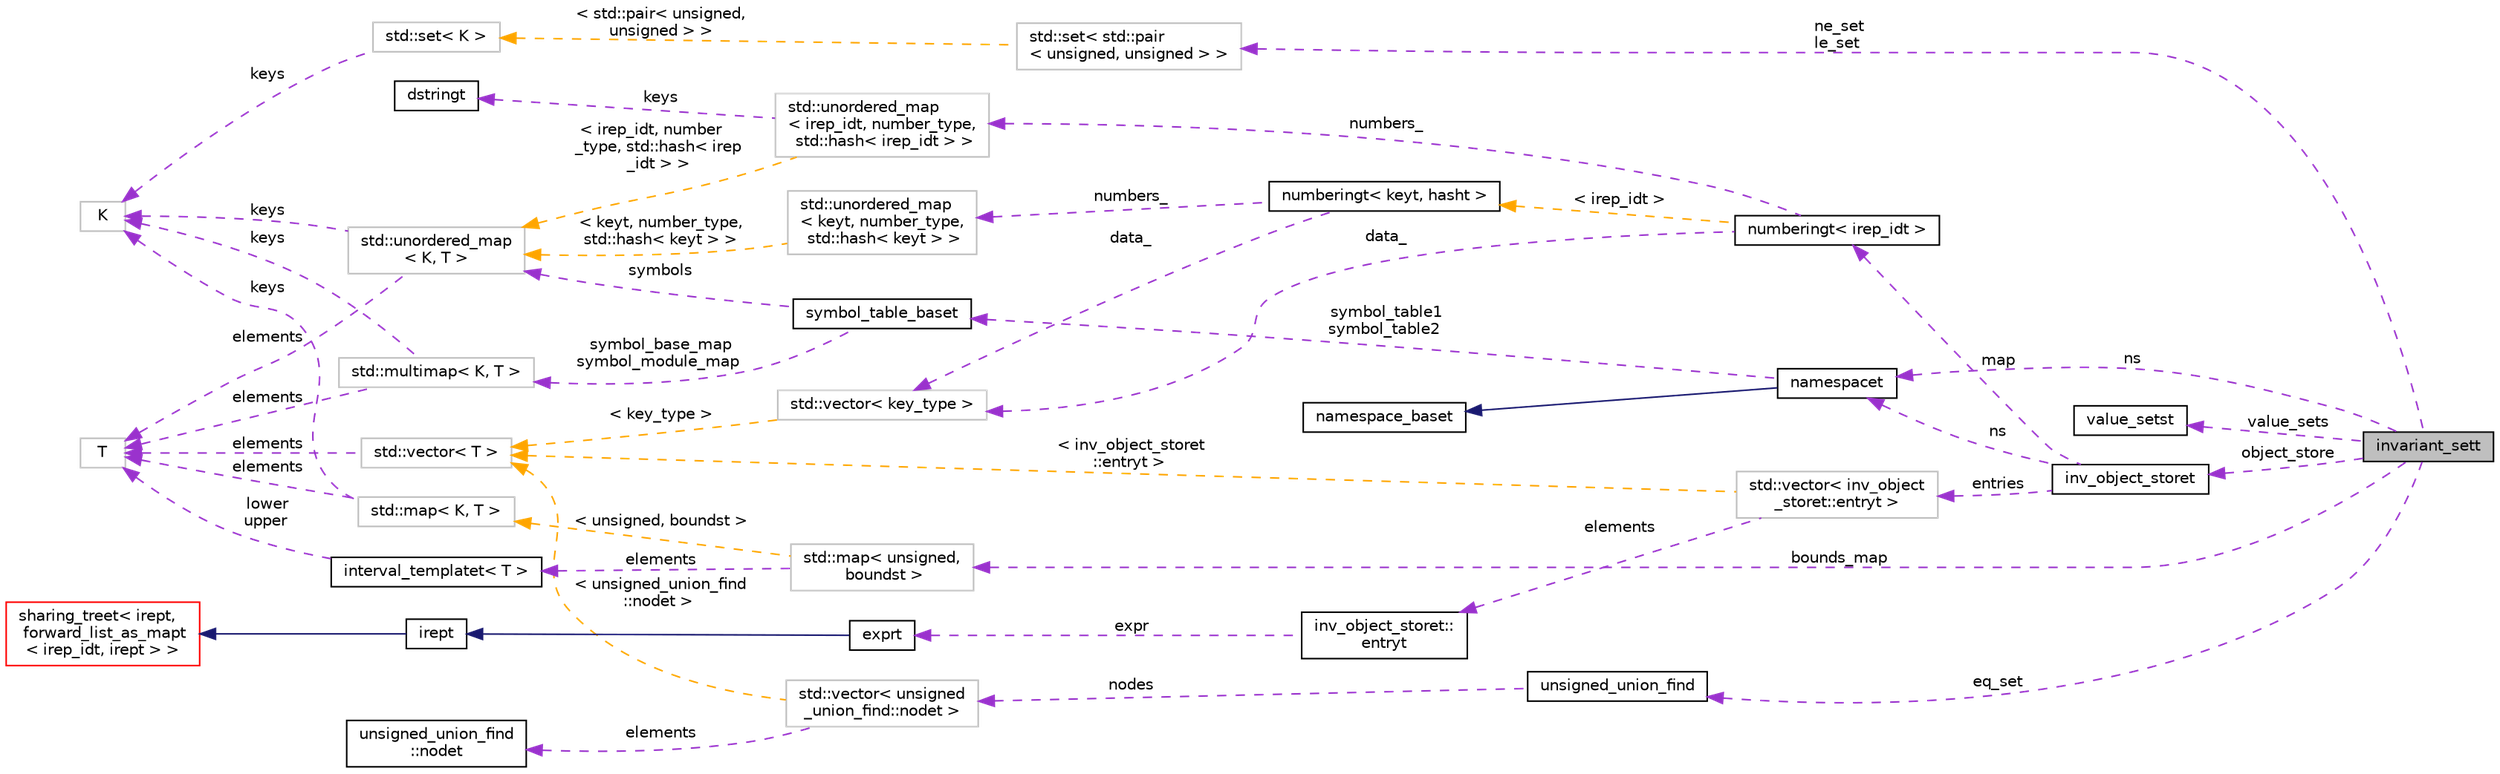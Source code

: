 digraph "invariant_sett"
{
 // LATEX_PDF_SIZE
  bgcolor="transparent";
  edge [fontname="Helvetica",fontsize="10",labelfontname="Helvetica",labelfontsize="10"];
  node [fontname="Helvetica",fontsize="10",shape=record];
  rankdir="LR";
  Node1 [label="invariant_sett",height=0.2,width=0.4,color="black", fillcolor="grey75", style="filled", fontcolor="black",tooltip=" "];
  Node2 -> Node1 [dir="back",color="darkorchid3",fontsize="10",style="dashed",label=" object_store" ,fontname="Helvetica"];
  Node2 [label="inv_object_storet",height=0.2,width=0.4,color="black",URL="$classinv__object__storet.html",tooltip=" "];
  Node3 -> Node2 [dir="back",color="darkorchid3",fontsize="10",style="dashed",label=" ns" ,fontname="Helvetica"];
  Node3 [label="namespacet",height=0.2,width=0.4,color="black",URL="$classnamespacet.html",tooltip="A namespacet is essentially one or two symbol tables bound together, to allow for symbol lookups in t..."];
  Node4 -> Node3 [dir="back",color="midnightblue",fontsize="10",style="solid",fontname="Helvetica"];
  Node4 [label="namespace_baset",height=0.2,width=0.4,color="black",URL="$classnamespace__baset.html",tooltip="Basic interface for a namespace."];
  Node5 -> Node3 [dir="back",color="darkorchid3",fontsize="10",style="dashed",label=" symbol_table1\nsymbol_table2" ,fontname="Helvetica"];
  Node5 [label="symbol_table_baset",height=0.2,width=0.4,color="black",URL="$classsymbol__table__baset.html",tooltip="The symbol table base class interface."];
  Node6 -> Node5 [dir="back",color="darkorchid3",fontsize="10",style="dashed",label=" symbol_base_map\nsymbol_module_map" ,fontname="Helvetica"];
  Node6 [label="std::multimap\< K, T \>",height=0.2,width=0.4,color="grey75",tooltip="STL class."];
  Node7 -> Node6 [dir="back",color="darkorchid3",fontsize="10",style="dashed",label=" keys" ,fontname="Helvetica"];
  Node7 [label="K",height=0.2,width=0.4,color="grey75",tooltip=" "];
  Node8 -> Node6 [dir="back",color="darkorchid3",fontsize="10",style="dashed",label=" elements" ,fontname="Helvetica"];
  Node8 [label="T",height=0.2,width=0.4,color="grey75",tooltip=" "];
  Node9 -> Node5 [dir="back",color="darkorchid3",fontsize="10",style="dashed",label=" symbols" ,fontname="Helvetica"];
  Node9 [label="std::unordered_map\l\< K, T \>",height=0.2,width=0.4,color="grey75",tooltip="STL class."];
  Node7 -> Node9 [dir="back",color="darkorchid3",fontsize="10",style="dashed",label=" keys" ,fontname="Helvetica"];
  Node8 -> Node9 [dir="back",color="darkorchid3",fontsize="10",style="dashed",label=" elements" ,fontname="Helvetica"];
  Node10 -> Node2 [dir="back",color="darkorchid3",fontsize="10",style="dashed",label=" map" ,fontname="Helvetica"];
  Node10 [label="numberingt\< irep_idt \>",height=0.2,width=0.4,color="black",URL="$classnumberingt.html",tooltip=" "];
  Node11 -> Node10 [dir="back",color="darkorchid3",fontsize="10",style="dashed",label=" numbers_" ,fontname="Helvetica"];
  Node11 [label="std::unordered_map\l\< irep_idt, number_type,\l std::hash\< irep_idt \> \>",height=0.2,width=0.4,color="grey75",tooltip=" "];
  Node12 -> Node11 [dir="back",color="darkorchid3",fontsize="10",style="dashed",label=" keys" ,fontname="Helvetica"];
  Node12 [label="dstringt",height=0.2,width=0.4,color="black",URL="$classdstringt.html",tooltip="dstringt has one field, an unsigned integer no which is an index into a static table of strings."];
  Node9 -> Node11 [dir="back",color="orange",fontsize="10",style="dashed",label=" \< irep_idt, number\l_type, std::hash\< irep\l_idt \> \>" ,fontname="Helvetica"];
  Node13 -> Node10 [dir="back",color="darkorchid3",fontsize="10",style="dashed",label=" data_" ,fontname="Helvetica"];
  Node13 [label="std::vector\< key_type \>",height=0.2,width=0.4,color="grey75",tooltip=" "];
  Node14 -> Node13 [dir="back",color="orange",fontsize="10",style="dashed",label=" \< key_type \>" ,fontname="Helvetica"];
  Node14 [label="std::vector\< T \>",height=0.2,width=0.4,color="grey75",tooltip="STL class."];
  Node8 -> Node14 [dir="back",color="darkorchid3",fontsize="10",style="dashed",label=" elements" ,fontname="Helvetica"];
  Node15 -> Node10 [dir="back",color="orange",fontsize="10",style="dashed",label=" \< irep_idt \>" ,fontname="Helvetica"];
  Node15 [label="numberingt\< keyt, hasht \>",height=0.2,width=0.4,color="black",URL="$classnumberingt.html",tooltip=" "];
  Node16 -> Node15 [dir="back",color="darkorchid3",fontsize="10",style="dashed",label=" numbers_" ,fontname="Helvetica"];
  Node16 [label="std::unordered_map\l\< keyt, number_type,\l std::hash\< keyt \> \>",height=0.2,width=0.4,color="grey75",tooltip=" "];
  Node9 -> Node16 [dir="back",color="orange",fontsize="10",style="dashed",label=" \< keyt, number_type,\l std::hash\< keyt \> \>" ,fontname="Helvetica"];
  Node13 -> Node15 [dir="back",color="darkorchid3",fontsize="10",style="dashed",label=" data_" ,fontname="Helvetica"];
  Node17 -> Node2 [dir="back",color="darkorchid3",fontsize="10",style="dashed",label=" entries" ,fontname="Helvetica"];
  Node17 [label="std::vector\< inv_object\l_storet::entryt \>",height=0.2,width=0.4,color="grey75",tooltip=" "];
  Node18 -> Node17 [dir="back",color="darkorchid3",fontsize="10",style="dashed",label=" elements" ,fontname="Helvetica"];
  Node18 [label="inv_object_storet::\lentryt",height=0.2,width=0.4,color="black",URL="$structinv__object__storet_1_1entryt.html",tooltip=" "];
  Node19 -> Node18 [dir="back",color="darkorchid3",fontsize="10",style="dashed",label=" expr" ,fontname="Helvetica"];
  Node19 [label="exprt",height=0.2,width=0.4,color="black",URL="$classexprt.html",tooltip="Base class for all expressions."];
  Node20 -> Node19 [dir="back",color="midnightblue",fontsize="10",style="solid",fontname="Helvetica"];
  Node20 [label="irept",height=0.2,width=0.4,color="black",URL="$classirept.html",tooltip="There are a large number of kinds of tree structured or tree-like data in CPROVER."];
  Node21 -> Node20 [dir="back",color="midnightblue",fontsize="10",style="solid",fontname="Helvetica"];
  Node21 [label="sharing_treet\< irept,\l forward_list_as_mapt\l\< irep_idt, irept \> \>",height=0.2,width=0.4,color="red",URL="$classsharing__treet.html",tooltip=" "];
  Node14 -> Node17 [dir="back",color="orange",fontsize="10",style="dashed",label=" \< inv_object_storet\l::entryt \>" ,fontname="Helvetica"];
  Node26 -> Node1 [dir="back",color="darkorchid3",fontsize="10",style="dashed",label=" value_sets" ,fontname="Helvetica"];
  Node26 [label="value_setst",height=0.2,width=0.4,color="black",URL="$classvalue__setst.html",tooltip=" "];
  Node3 -> Node1 [dir="back",color="darkorchid3",fontsize="10",style="dashed",label=" ns" ,fontname="Helvetica"];
  Node27 -> Node1 [dir="back",color="darkorchid3",fontsize="10",style="dashed",label=" eq_set" ,fontname="Helvetica"];
  Node27 [label="unsigned_union_find",height=0.2,width=0.4,color="black",URL="$classunsigned__union__find.html",tooltip=" "];
  Node28 -> Node27 [dir="back",color="darkorchid3",fontsize="10",style="dashed",label=" nodes" ,fontname="Helvetica"];
  Node28 [label="std::vector\< unsigned\l_union_find::nodet \>",height=0.2,width=0.4,color="grey75",tooltip=" "];
  Node29 -> Node28 [dir="back",color="darkorchid3",fontsize="10",style="dashed",label=" elements" ,fontname="Helvetica"];
  Node29 [label="unsigned_union_find\l::nodet",height=0.2,width=0.4,color="black",URL="$structunsigned__union__find_1_1nodet.html",tooltip=" "];
  Node14 -> Node28 [dir="back",color="orange",fontsize="10",style="dashed",label=" \< unsigned_union_find\l::nodet \>" ,fontname="Helvetica"];
  Node30 -> Node1 [dir="back",color="darkorchid3",fontsize="10",style="dashed",label=" ne_set\nle_set" ,fontname="Helvetica"];
  Node30 [label="std::set\< std::pair\l\< unsigned, unsigned \> \>",height=0.2,width=0.4,color="grey75",tooltip=" "];
  Node31 -> Node30 [dir="back",color="orange",fontsize="10",style="dashed",label=" \< std::pair\< unsigned,\l unsigned \> \>" ,fontname="Helvetica"];
  Node31 [label="std::set\< K \>",height=0.2,width=0.4,color="grey75",tooltip="STL class."];
  Node7 -> Node31 [dir="back",color="darkorchid3",fontsize="10",style="dashed",label=" keys" ,fontname="Helvetica"];
  Node32 -> Node1 [dir="back",color="darkorchid3",fontsize="10",style="dashed",label=" bounds_map" ,fontname="Helvetica"];
  Node32 [label="std::map\< unsigned,\l boundst \>",height=0.2,width=0.4,color="grey75",tooltip=" "];
  Node33 -> Node32 [dir="back",color="darkorchid3",fontsize="10",style="dashed",label=" elements" ,fontname="Helvetica"];
  Node33 [label="interval_templatet\< T \>",height=0.2,width=0.4,color="black",URL="$classinterval__templatet.html",tooltip=" "];
  Node8 -> Node33 [dir="back",color="darkorchid3",fontsize="10",style="dashed",label=" lower\nupper" ,fontname="Helvetica"];
  Node34 -> Node32 [dir="back",color="orange",fontsize="10",style="dashed",label=" \< unsigned, boundst \>" ,fontname="Helvetica"];
  Node34 [label="std::map\< K, T \>",height=0.2,width=0.4,color="grey75",tooltip="STL class."];
  Node7 -> Node34 [dir="back",color="darkorchid3",fontsize="10",style="dashed",label=" keys" ,fontname="Helvetica"];
  Node8 -> Node34 [dir="back",color="darkorchid3",fontsize="10",style="dashed",label=" elements" ,fontname="Helvetica"];
}
